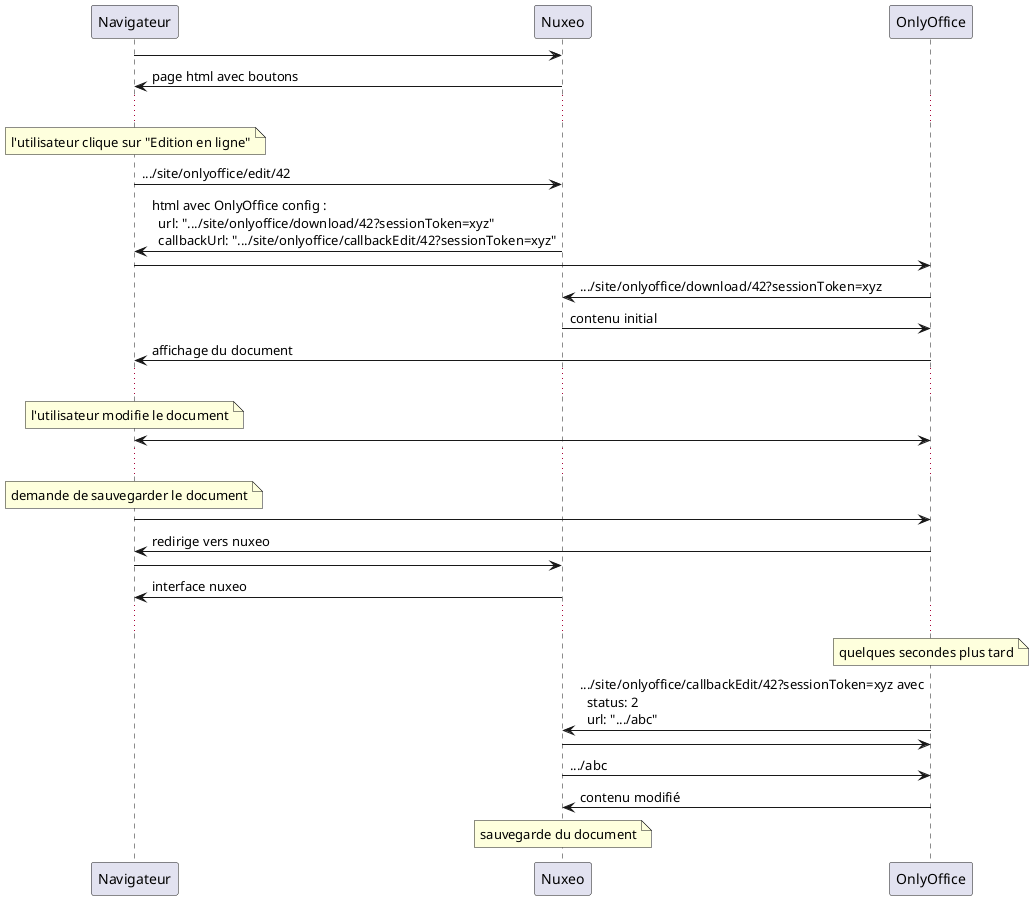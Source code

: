 @startuml diagramme-edit

Navigateur->Nuxeo: 
Nuxeo->Navigateur: page html avec boutons

...
note over Navigateur: l'utilisateur clique sur "Edition en ligne"

Navigateur->Nuxeo: .../site/onlyoffice/edit/42
Nuxeo -> Navigateur: html avec OnlyOffice config :\n  url: ".../site/onlyoffice/download/42?sessionToken=xyz"\n  callbackUrl: ".../site/onlyoffice/callbackEdit/42?sessionToken=xyz"
    
Navigateur -> OnlyOffice
OnlyOffice -> Nuxeo : .../site/onlyoffice/download/42?sessionToken=xyz
Nuxeo -> OnlyOffice : contenu initial
OnlyOffice -> Navigateur : affichage du document

...
note over Navigateur : l'utilisateur modifie le document
Navigateur <-> OnlyOffice :
...

note over Navigateur : demande de sauvegarder le document
Navigateur -> OnlyOffice :
OnlyOffice -> Navigateur : redirige vers nuxeo
Navigateur -> Nuxeo :
Nuxeo -> Navigateur : interface nuxeo

...
note over OnlyOffice : quelques secondes plus tard
OnlyOffice -> Nuxeo : .../site/onlyoffice/callbackEdit/42?sessionToken=xyz avec\n  status: 2\n  url: ".../abc"
Nuxeo -> OnlyOffice
Nuxeo -> OnlyOffice : .../abc
OnlyOffice -> Nuxeo : contenu modifié
note over Nuxeo : sauvegarde du document

@enduml